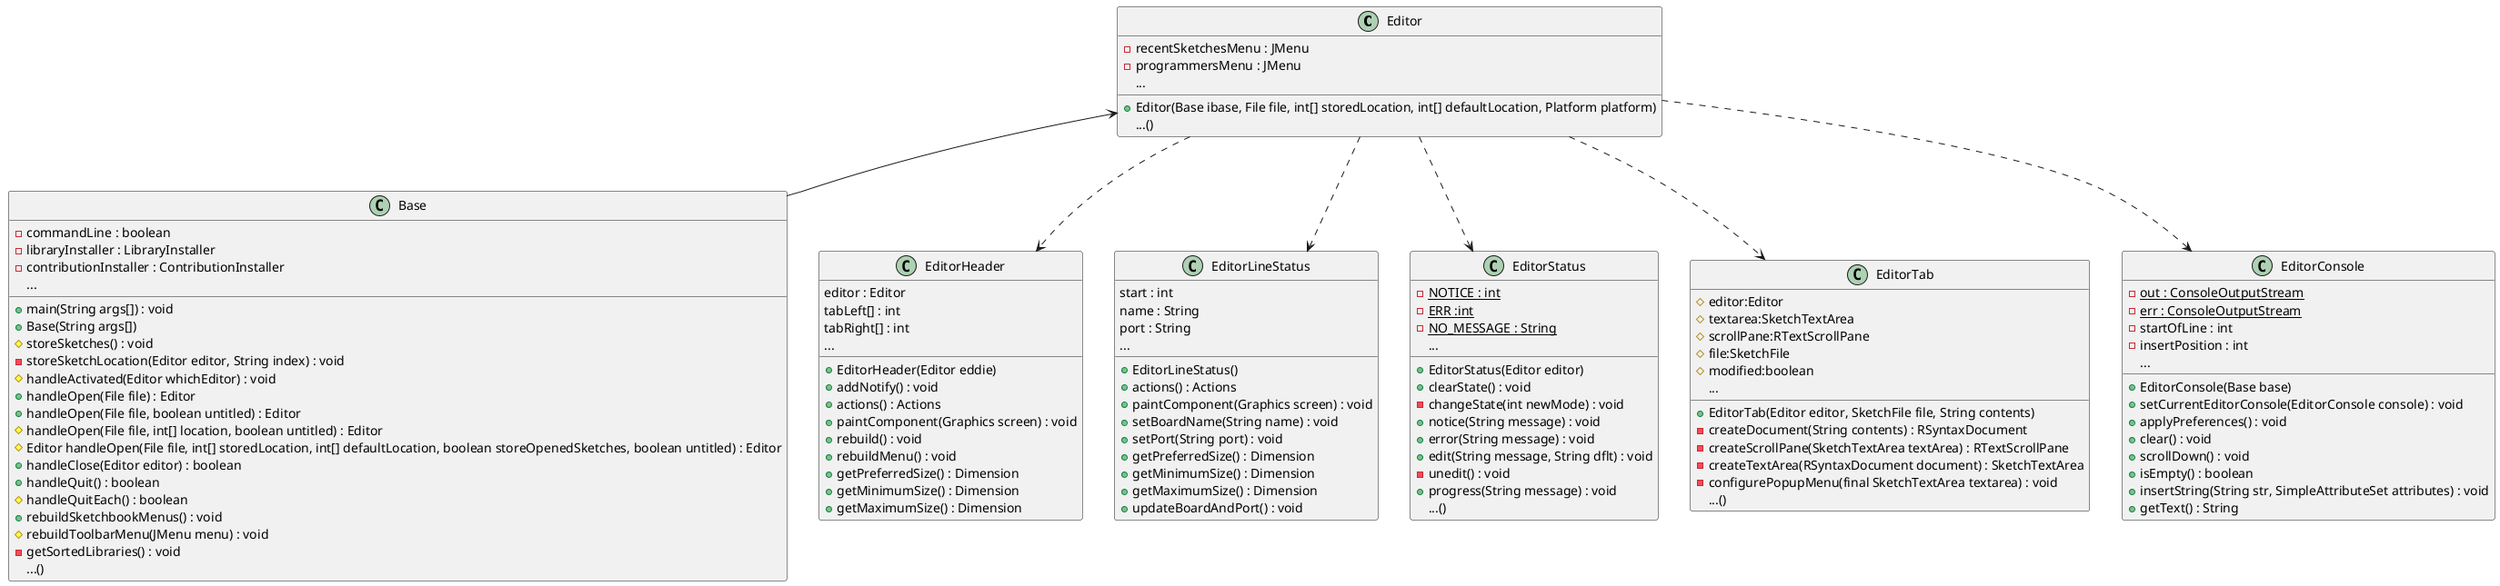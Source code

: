 @startuml facade

Editor <-- Base
Editor ..> EditorHeader
Editor ..> EditorLineStatus
Editor ..> EditorStatus
Editor ..> EditorTab
Editor ..> EditorConsole



class Base{
    -commandLine : boolean
    -libraryInstaller : LibraryInstaller
    -contributionInstaller : ContributionInstaller
    ...
    +main(String args[]) : void
    +Base(String args[])
    #storeSketches() : void
    -storeSketchLocation(Editor editor, String index) : void
    #handleActivated(Editor whichEditor) : void
    +handleOpen(File file) : Editor
    +handleOpen(File file, boolean untitled) : Editor
    #handleOpen(File file, int[] location, boolean untitled) : Editor
    #Editor handleOpen(File file, int[] storedLocation, int[] defaultLocation, boolean storeOpenedSketches, boolean untitled) : Editor
    +handleClose(Editor editor) : boolean
    +handleQuit() : boolean
    #handleQuitEach() : boolean
    +rebuildSketchbookMenus() : void
    #rebuildToolbarMenu(JMenu menu) : void
    -getSortedLibraries() : void
    ...()

}

class Editor{
    -recentSketchesMenu : JMenu
    -programmersMenu : JMenu
    ...
    +Editor(Base ibase, File file, int[] storedLocation, int[] defaultLocation, Platform platform)
    ...()
}

class EditorHeader{
    editor : Editor
    tabLeft[] : int
    tabRight[] : int
    ...
    +EditorHeader(Editor eddie)
    +addNotify() : void
    +actions() : Actions
    +paintComponent(Graphics screen) : void
    +rebuild() : void
    +rebuildMenu() : void
    +getPreferredSize() : Dimension
    +getMinimumSize() : Dimension
    +getMaximumSize() : Dimension
}

class EditorLineStatus{
    start : int
    name : String
    port : String
    ...
    +EditorLineStatus()
    +actions() : Actions
    +paintComponent(Graphics screen) : void
    +setBoardName(String name) : void
    +setPort(String port) : void
    +getPreferredSize() : Dimension
    +getMinimumSize() : Dimension
    +getMaximumSize() : Dimension
    +updateBoardAndPort() : void


}
class EditorStatus{
    - {static}NOTICE : int
    - {static}ERR :int
    - {static}NO_MESSAGE : String
    ...
    +EditorStatus(Editor editor)
    +clearState() : void
    -changeState(int newMode) : void
    +notice(String message) : void
    +error(String message) : void
    +edit(String message, String dflt) : void
    -unedit() : void
    +progress(String message) : void
    ...()





}
class EditorTab{
    # editor:Editor
    # textarea:SketchTextArea
    # scrollPane:RTextScrollPane
    # file:SketchFile
    # modified:boolean
    ...
    +EditorTab(Editor editor, SketchFile file, String contents)
    -createDocument(String contents) : RSyntaxDocument
    -createScrollPane(SketchTextArea textArea) : RTextScrollPane
    -createTextArea(RSyntaxDocument document) : SketchTextArea
    -configurePopupMenu(final SketchTextArea textarea) : void
    ...()
}



class EditorConsole{
    - {static}out : ConsoleOutputStream
    - {static}err : ConsoleOutputStream
    - startOfLine : int
    - insertPosition : int
    ...
    +EditorConsole(Base base)
    +setCurrentEditorConsole(EditorConsole console) : void
    +applyPreferences() : void
    +clear() : void
    +scrollDown() : void
    +isEmpty() : boolean
    +insertString(String str, SimpleAttributeSet attributes) : void
    +getText() : String

}